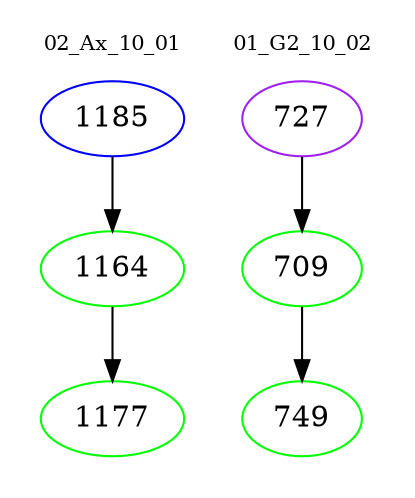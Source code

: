 digraph{
subgraph cluster_0 {
color = white
label = "02_Ax_10_01";
fontsize=10;
T0_1185 [label="1185", color="blue"]
T0_1185 -> T0_1164 [color="black"]
T0_1164 [label="1164", color="green"]
T0_1164 -> T0_1177 [color="black"]
T0_1177 [label="1177", color="green"]
}
subgraph cluster_1 {
color = white
label = "01_G2_10_02";
fontsize=10;
T1_727 [label="727", color="purple"]
T1_727 -> T1_709 [color="black"]
T1_709 [label="709", color="green"]
T1_709 -> T1_749 [color="black"]
T1_749 [label="749", color="green"]
}
}

